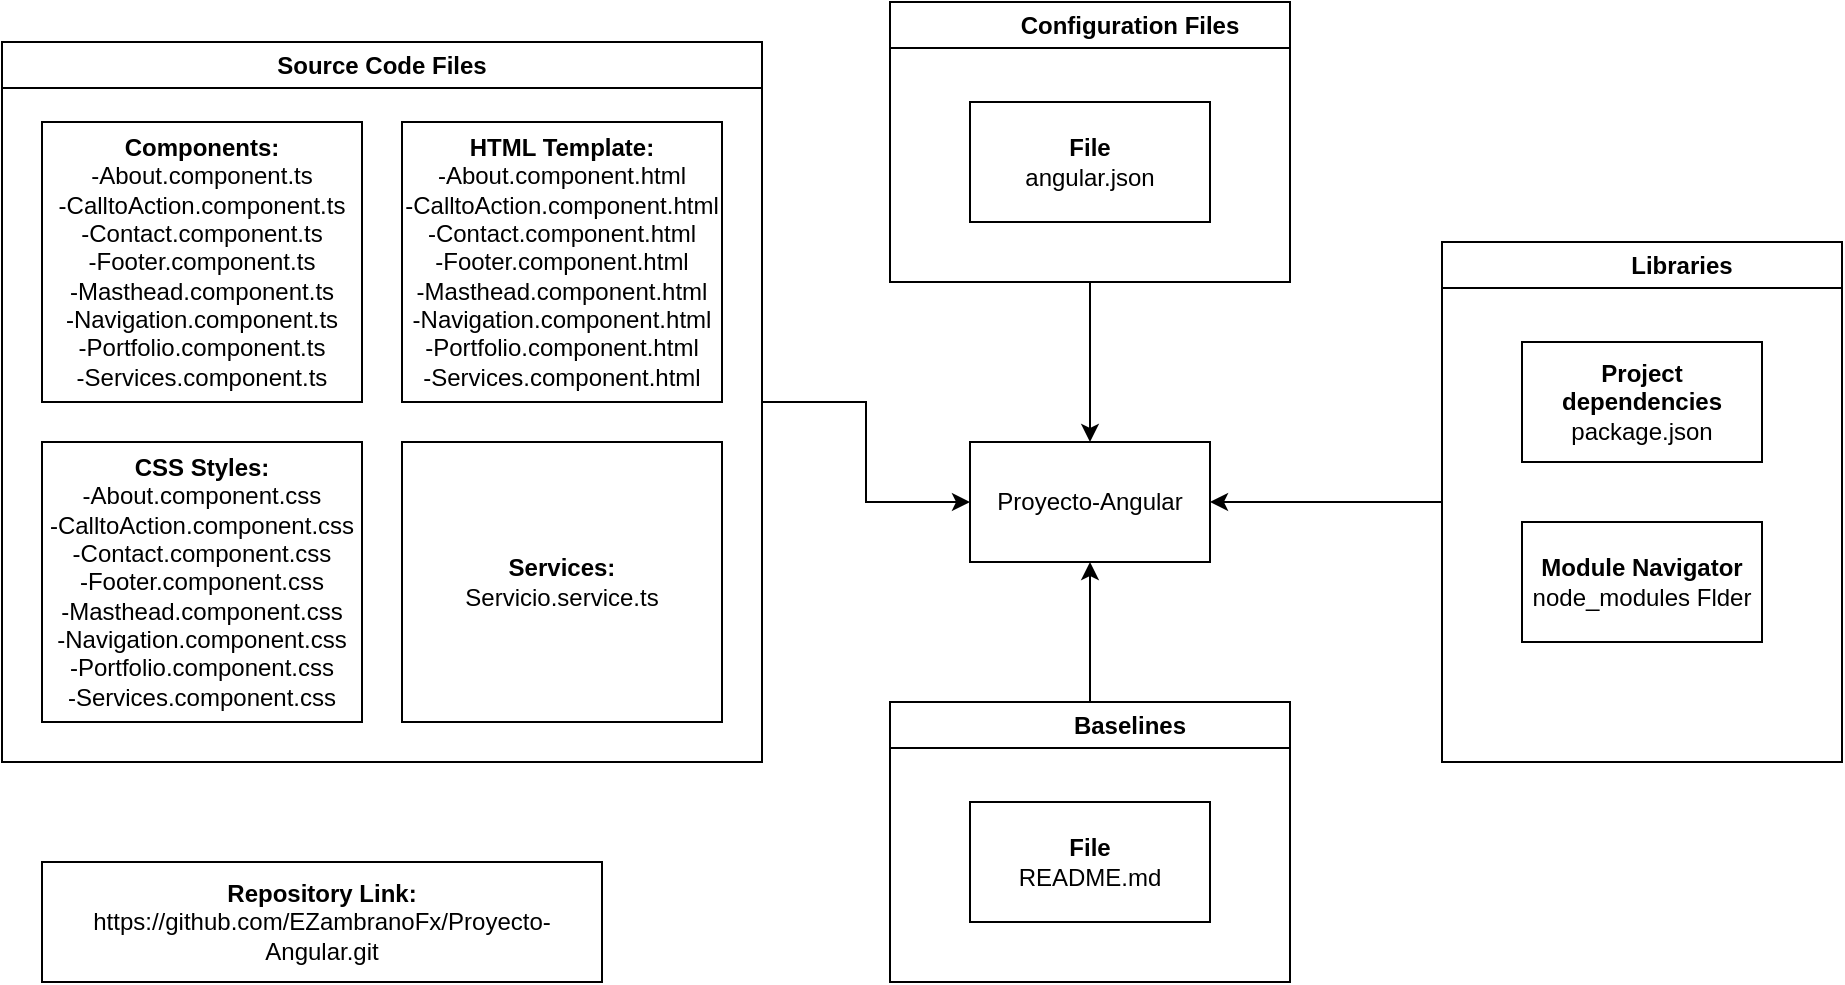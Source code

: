<mxfile version="22.0.4" type="github">
  <diagram name="Página-1" id="e4uMJLlvltjFi55yqN0S">
    <mxGraphModel dx="1877" dy="542" grid="1" gridSize="10" guides="1" tooltips="1" connect="1" arrows="1" fold="1" page="1" pageScale="1" pageWidth="827" pageHeight="1169" math="0" shadow="0">
      <root>
        <mxCell id="0" />
        <mxCell id="1" parent="0" />
        <mxCell id="XDD5NqhHqpp_Tf_U7cEY-1" value="Proyecto-Angular" style="rounded=0;whiteSpace=wrap;html=1;" vertex="1" parent="1">
          <mxGeometry x="414" y="240" width="120" height="60" as="geometry" />
        </mxCell>
        <mxCell id="XDD5NqhHqpp_Tf_U7cEY-17" style="edgeStyle=orthogonalEdgeStyle;rounded=0;orthogonalLoop=1;jettySize=auto;html=1;exitX=1;exitY=0.5;exitDx=0;exitDy=0;entryX=0;entryY=0.5;entryDx=0;entryDy=0;" edge="1" parent="1" source="XDD5NqhHqpp_Tf_U7cEY-3" target="XDD5NqhHqpp_Tf_U7cEY-1">
          <mxGeometry relative="1" as="geometry" />
        </mxCell>
        <mxCell id="XDD5NqhHqpp_Tf_U7cEY-3" value="Source Code Files" style="swimlane;whiteSpace=wrap;html=1;" vertex="1" parent="1">
          <mxGeometry x="-70" y="40" width="380" height="360" as="geometry" />
        </mxCell>
        <mxCell id="XDD5NqhHqpp_Tf_U7cEY-4" value="&lt;b&gt;Components:&lt;br&gt;&lt;/b&gt;-About.component.ts&lt;br&gt;-CalltoAction.component.ts&lt;br&gt;-Contact.component.ts&lt;br&gt;-Footer.component.ts&lt;br&gt;-Masthead.component.ts&lt;br&gt;-Navigation.component.ts&lt;br&gt;-Portfolio.component.ts&lt;br&gt;-Services.component.ts" style="rounded=0;whiteSpace=wrap;html=1;" vertex="1" parent="XDD5NqhHqpp_Tf_U7cEY-3">
          <mxGeometry x="20" y="40" width="160" height="140" as="geometry" />
        </mxCell>
        <mxCell id="XDD5NqhHqpp_Tf_U7cEY-7" value="&lt;b&gt;HTML Template:&lt;br&gt;&lt;/b&gt;-About.component.html&lt;br&gt;-CalltoAction.component.html&lt;br&gt;-Contact.component.html&lt;br&gt;-Footer.component.html&lt;br&gt;-Masthead.component.html&lt;br&gt;-Navigation.component.html&lt;br&gt;-Portfolio.component.html&lt;br&gt;-Services.component.html" style="rounded=0;whiteSpace=wrap;html=1;" vertex="1" parent="XDD5NqhHqpp_Tf_U7cEY-3">
          <mxGeometry x="200" y="40" width="160" height="140" as="geometry" />
        </mxCell>
        <mxCell id="XDD5NqhHqpp_Tf_U7cEY-8" value="&lt;b&gt;CSS Styles:&lt;br&gt;&lt;/b&gt;-About.component.css&lt;br&gt;-CalltoAction.component.css&lt;br&gt;-Contact.component.css&lt;br&gt;-Footer.component.css&lt;br&gt;-Masthead.component.css&lt;br&gt;-Navigation.component.css&lt;br&gt;-Portfolio.component.css&lt;br&gt;-Services.component.css" style="rounded=0;whiteSpace=wrap;html=1;" vertex="1" parent="XDD5NqhHqpp_Tf_U7cEY-3">
          <mxGeometry x="20" y="200" width="160" height="140" as="geometry" />
        </mxCell>
        <mxCell id="XDD5NqhHqpp_Tf_U7cEY-9" value="&lt;b&gt;Services:&lt;br&gt;&lt;/b&gt;Servicio.service.ts" style="rounded=0;whiteSpace=wrap;html=1;" vertex="1" parent="XDD5NqhHqpp_Tf_U7cEY-3">
          <mxGeometry x="200" y="200" width="160" height="140" as="geometry" />
        </mxCell>
        <mxCell id="XDD5NqhHqpp_Tf_U7cEY-18" style="edgeStyle=orthogonalEdgeStyle;rounded=0;orthogonalLoop=1;jettySize=auto;html=1;exitX=0.5;exitY=1;exitDx=0;exitDy=0;entryX=0.5;entryY=0;entryDx=0;entryDy=0;" edge="1" parent="1" source="XDD5NqhHqpp_Tf_U7cEY-10" target="XDD5NqhHqpp_Tf_U7cEY-1">
          <mxGeometry relative="1" as="geometry" />
        </mxCell>
        <mxCell id="XDD5NqhHqpp_Tf_U7cEY-10" value="&lt;blockquote style=&quot;margin: 0 0 0 40px; border: none; padding: 0px;&quot;&gt;Configuration Files&lt;/blockquote&gt;" style="swimlane;whiteSpace=wrap;html=1;" vertex="1" parent="1">
          <mxGeometry x="374" y="20" width="200" height="140" as="geometry" />
        </mxCell>
        <mxCell id="XDD5NqhHqpp_Tf_U7cEY-11" value="&lt;b&gt;File&lt;/b&gt;&lt;br&gt;angular.json" style="rounded=0;whiteSpace=wrap;html=1;" vertex="1" parent="XDD5NqhHqpp_Tf_U7cEY-10">
          <mxGeometry x="40" y="50" width="120" height="60" as="geometry" />
        </mxCell>
        <mxCell id="XDD5NqhHqpp_Tf_U7cEY-19" style="edgeStyle=orthogonalEdgeStyle;rounded=0;orthogonalLoop=1;jettySize=auto;html=1;exitX=0;exitY=0.5;exitDx=0;exitDy=0;entryX=1;entryY=0.5;entryDx=0;entryDy=0;" edge="1" parent="1" source="XDD5NqhHqpp_Tf_U7cEY-12" target="XDD5NqhHqpp_Tf_U7cEY-1">
          <mxGeometry relative="1" as="geometry" />
        </mxCell>
        <mxCell id="XDD5NqhHqpp_Tf_U7cEY-12" value="&lt;blockquote style=&quot;margin: 0 0 0 40px; border: none; padding: 0px;&quot;&gt;Libraries&lt;/blockquote&gt;" style="swimlane;whiteSpace=wrap;html=1;" vertex="1" parent="1">
          <mxGeometry x="650" y="140" width="200" height="260" as="geometry" />
        </mxCell>
        <mxCell id="XDD5NqhHqpp_Tf_U7cEY-13" value="&lt;b&gt;Project dependencies&lt;/b&gt;&lt;br&gt;package.json" style="rounded=0;whiteSpace=wrap;html=1;" vertex="1" parent="XDD5NqhHqpp_Tf_U7cEY-12">
          <mxGeometry x="40" y="50" width="120" height="60" as="geometry" />
        </mxCell>
        <mxCell id="XDD5NqhHqpp_Tf_U7cEY-14" value="&lt;b&gt;Module Navigator&lt;/b&gt;&lt;br&gt;node_modules Flder" style="rounded=0;whiteSpace=wrap;html=1;" vertex="1" parent="XDD5NqhHqpp_Tf_U7cEY-12">
          <mxGeometry x="40" y="140" width="120" height="60" as="geometry" />
        </mxCell>
        <mxCell id="XDD5NqhHqpp_Tf_U7cEY-20" style="edgeStyle=orthogonalEdgeStyle;rounded=0;orthogonalLoop=1;jettySize=auto;html=1;exitX=0.5;exitY=0;exitDx=0;exitDy=0;entryX=0.5;entryY=1;entryDx=0;entryDy=0;" edge="1" parent="1" source="XDD5NqhHqpp_Tf_U7cEY-15" target="XDD5NqhHqpp_Tf_U7cEY-1">
          <mxGeometry relative="1" as="geometry" />
        </mxCell>
        <mxCell id="XDD5NqhHqpp_Tf_U7cEY-15" value="&lt;blockquote style=&quot;margin: 0 0 0 40px; border: none; padding: 0px;&quot;&gt;Baselines&lt;/blockquote&gt;" style="swimlane;whiteSpace=wrap;html=1;" vertex="1" parent="1">
          <mxGeometry x="374" y="370" width="200" height="140" as="geometry" />
        </mxCell>
        <mxCell id="XDD5NqhHqpp_Tf_U7cEY-16" value="&lt;b&gt;File&lt;/b&gt;&lt;br&gt;README.md" style="rounded=0;whiteSpace=wrap;html=1;" vertex="1" parent="XDD5NqhHqpp_Tf_U7cEY-15">
          <mxGeometry x="40" y="50" width="120" height="60" as="geometry" />
        </mxCell>
        <mxCell id="XDD5NqhHqpp_Tf_U7cEY-21" value="&lt;b&gt;Repository Link:&lt;/b&gt;&lt;br&gt;https://github.com/EZambranoFx/Proyecto-Angular.git" style="rounded=0;whiteSpace=wrap;html=1;" vertex="1" parent="1">
          <mxGeometry x="-50" y="450" width="280" height="60" as="geometry" />
        </mxCell>
      </root>
    </mxGraphModel>
  </diagram>
</mxfile>
